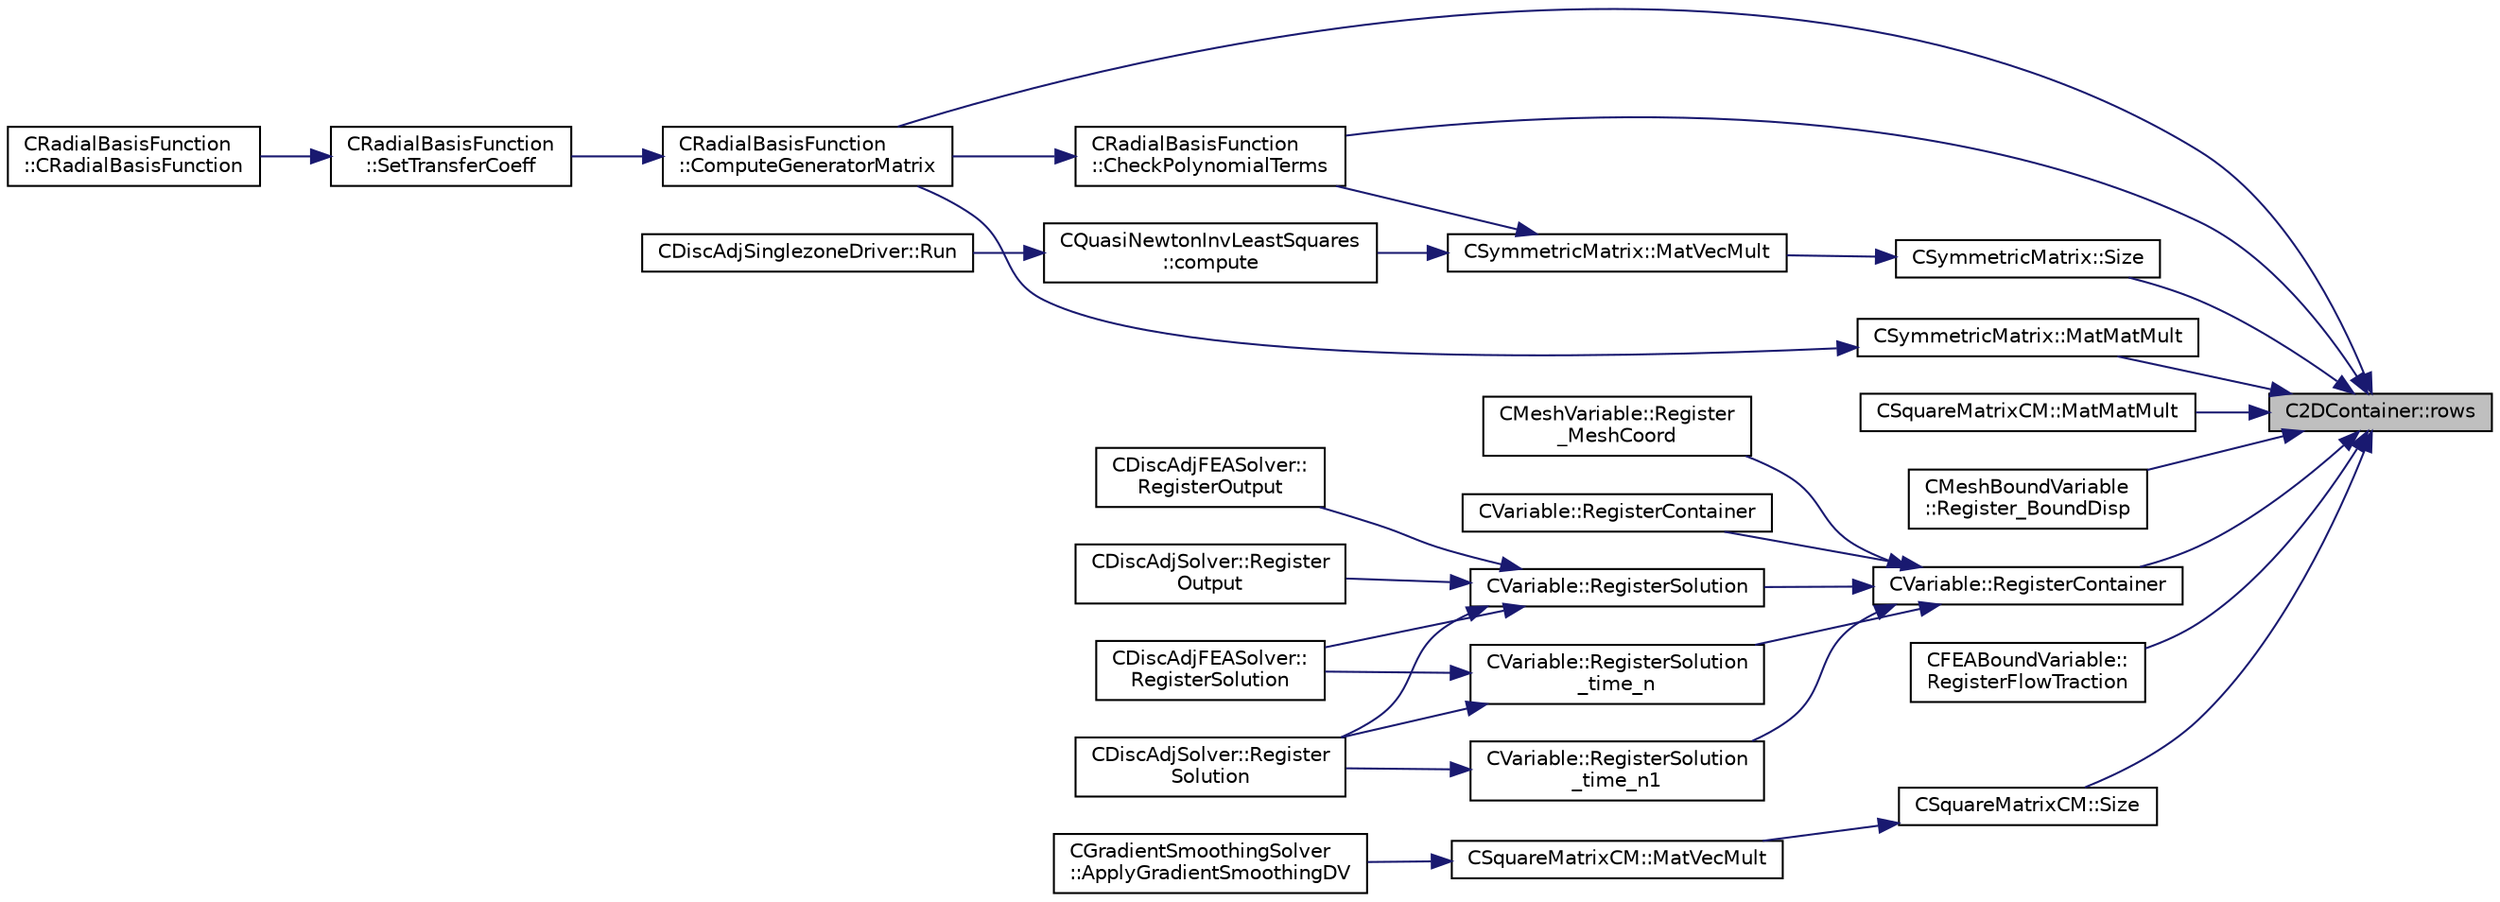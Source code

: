 digraph "C2DContainer::rows"
{
 // LATEX_PDF_SIZE
  edge [fontname="Helvetica",fontsize="10",labelfontname="Helvetica",labelfontsize="10"];
  node [fontname="Helvetica",fontsize="10",shape=record];
  rankdir="RL";
  Node1 [label="C2DContainer::rows",height=0.2,width=0.4,color="black", fillcolor="grey75", style="filled", fontcolor="black",tooltip=" "];
  Node1 -> Node2 [dir="back",color="midnightblue",fontsize="10",style="solid",fontname="Helvetica"];
  Node2 [label="CRadialBasisFunction\l::CheckPolynomialTerms",height=0.2,width=0.4,color="black", fillcolor="white", style="filled",URL="$classCRadialBasisFunction.html#acb85b2dcb15592710a123cd6cc3b6318",tooltip="If the polynomial term is included in the interpolation, and the points lie on a plane,..."];
  Node2 -> Node3 [dir="back",color="midnightblue",fontsize="10",style="solid",fontname="Helvetica"];
  Node3 [label="CRadialBasisFunction\l::ComputeGeneratorMatrix",height=0.2,width=0.4,color="black", fillcolor="white", style="filled",URL="$classCRadialBasisFunction.html#a2af4b57e0f1738a776fdcdcf1be79bf9",tooltip="Compute the RBF \"generator\" matrix with or without polynomial terms."];
  Node3 -> Node4 [dir="back",color="midnightblue",fontsize="10",style="solid",fontname="Helvetica"];
  Node4 [label="CRadialBasisFunction\l::SetTransferCoeff",height=0.2,width=0.4,color="black", fillcolor="white", style="filled",URL="$classCRadialBasisFunction.html#a844247f08e8b5e91bbe6e08dd3830fea",tooltip="Set up transfer matrix defining relation between two meshes."];
  Node4 -> Node5 [dir="back",color="midnightblue",fontsize="10",style="solid",fontname="Helvetica"];
  Node5 [label="CRadialBasisFunction\l::CRadialBasisFunction",height=0.2,width=0.4,color="black", fillcolor="white", style="filled",URL="$classCRadialBasisFunction.html#a24d9b5599b680645da7313d755740db4",tooltip="Constructor of the class."];
  Node1 -> Node3 [dir="back",color="midnightblue",fontsize="10",style="solid",fontname="Helvetica"];
  Node1 -> Node6 [dir="back",color="midnightblue",fontsize="10",style="solid",fontname="Helvetica"];
  Node6 [label="CSymmetricMatrix::MatMatMult",height=0.2,width=0.4,color="black", fillcolor="white", style="filled",URL="$classCSymmetricMatrix.html#aaf18d5329bf4959d6000c3a5cf2f65b3",tooltip=" "];
  Node6 -> Node3 [dir="back",color="midnightblue",fontsize="10",style="solid",fontname="Helvetica"];
  Node1 -> Node7 [dir="back",color="midnightblue",fontsize="10",style="solid",fontname="Helvetica"];
  Node7 [label="CSquareMatrixCM::MatMatMult",height=0.2,width=0.4,color="black", fillcolor="white", style="filled",URL="$classCSquareMatrixCM.html#ab3772833a65cff0dd43c28d81bd55d17",tooltip="Function, which carries out the matrix produc of the current matrix with mat_in and stores the result..."];
  Node1 -> Node8 [dir="back",color="midnightblue",fontsize="10",style="solid",fontname="Helvetica"];
  Node8 [label="CMeshBoundVariable\l::Register_BoundDisp",height=0.2,width=0.4,color="black", fillcolor="white", style="filled",URL="$classCMeshBoundVariable.html#afc63f4aa6043645ccbe003d95c5ec9ae",tooltip="Register the boundary displacements of the mesh."];
  Node1 -> Node9 [dir="back",color="midnightblue",fontsize="10",style="solid",fontname="Helvetica"];
  Node9 [label="CVariable::RegisterContainer",height=0.2,width=0.4,color="black", fillcolor="white", style="filled",URL="$classCVariable.html#af1541ca69d90ce4edb06d587b3295504",tooltip=" "];
  Node9 -> Node10 [dir="back",color="midnightblue",fontsize="10",style="solid",fontname="Helvetica"];
  Node10 [label="CMeshVariable::Register\l_MeshCoord",height=0.2,width=0.4,color="black", fillcolor="white", style="filled",URL="$classCMeshVariable.html#a320fadcc929e02dbd68af9496766cfb9",tooltip="Register the reference coordinates of the mesh."];
  Node9 -> Node11 [dir="back",color="midnightblue",fontsize="10",style="solid",fontname="Helvetica"];
  Node11 [label="CVariable::RegisterContainer",height=0.2,width=0.4,color="black", fillcolor="white", style="filled",URL="$classCVariable.html#ae468aa2df3c76d3d5233986d377685da",tooltip=" "];
  Node9 -> Node12 [dir="back",color="midnightblue",fontsize="10",style="solid",fontname="Helvetica"];
  Node12 [label="CVariable::RegisterSolution",height=0.2,width=0.4,color="black", fillcolor="white", style="filled",URL="$classCVariable.html#ac7c3250fb186e2e086faac63fa5b3f64",tooltip="Register the variables in the solution array as input/output variable."];
  Node12 -> Node13 [dir="back",color="midnightblue",fontsize="10",style="solid",fontname="Helvetica"];
  Node13 [label="CDiscAdjSolver::Register\lOutput",height=0.2,width=0.4,color="black", fillcolor="white", style="filled",URL="$classCDiscAdjSolver.html#ab6592e845c8a040daa892707b0ac57d6",tooltip="Performs the preprocessing of the adjoint AD-based solver. Registers all necessary variables that are..."];
  Node12 -> Node14 [dir="back",color="midnightblue",fontsize="10",style="solid",fontname="Helvetica"];
  Node14 [label="CDiscAdjFEASolver::\lRegisterOutput",height=0.2,width=0.4,color="black", fillcolor="white", style="filled",URL="$classCDiscAdjFEASolver.html#a0491576fb4124a76ed2e33fcd30a36c4",tooltip="Performs the preprocessing of the adjoint AD-based solver. Registers all necessary variables that are..."];
  Node12 -> Node15 [dir="back",color="midnightblue",fontsize="10",style="solid",fontname="Helvetica"];
  Node15 [label="CDiscAdjSolver::Register\lSolution",height=0.2,width=0.4,color="black", fillcolor="white", style="filled",URL="$classCDiscAdjSolver.html#a00f168c587fac0143133047806825b72",tooltip="Performs the preprocessing of the adjoint AD-based solver. Registers all necessary variables on the t..."];
  Node12 -> Node16 [dir="back",color="midnightblue",fontsize="10",style="solid",fontname="Helvetica"];
  Node16 [label="CDiscAdjFEASolver::\lRegisterSolution",height=0.2,width=0.4,color="black", fillcolor="white", style="filled",URL="$classCDiscAdjFEASolver.html#a0303d2bff985ee50e087153a6f5d4b15",tooltip="Performs the preprocessing of the adjoint AD-based solver. Registers all necessary variables on the t..."];
  Node9 -> Node17 [dir="back",color="midnightblue",fontsize="10",style="solid",fontname="Helvetica"];
  Node17 [label="CVariable::RegisterSolution\l_time_n",height=0.2,width=0.4,color="black", fillcolor="white", style="filled",URL="$classCVariable.html#ac113d63fcfab8acd136a51fb7552b989",tooltip="Register the variables in the solution_time_n array as input/output variable."];
  Node17 -> Node15 [dir="back",color="midnightblue",fontsize="10",style="solid",fontname="Helvetica"];
  Node17 -> Node16 [dir="back",color="midnightblue",fontsize="10",style="solid",fontname="Helvetica"];
  Node9 -> Node18 [dir="back",color="midnightblue",fontsize="10",style="solid",fontname="Helvetica"];
  Node18 [label="CVariable::RegisterSolution\l_time_n1",height=0.2,width=0.4,color="black", fillcolor="white", style="filled",URL="$classCVariable.html#a1f67634b4f4b258b6ec0870e64850302",tooltip="Register the variables in the solution_time_n1 array as input/output variable."];
  Node18 -> Node15 [dir="back",color="midnightblue",fontsize="10",style="solid",fontname="Helvetica"];
  Node1 -> Node19 [dir="back",color="midnightblue",fontsize="10",style="solid",fontname="Helvetica"];
  Node19 [label="CFEABoundVariable::\lRegisterFlowTraction",height=0.2,width=0.4,color="black", fillcolor="white", style="filled",URL="$classCFEABoundVariable.html#ae3eb76c27f1ca02ab743861216229c5b",tooltip="Register the flow tractions as input variable."];
  Node1 -> Node20 [dir="back",color="midnightblue",fontsize="10",style="solid",fontname="Helvetica"];
  Node20 [label="CSymmetricMatrix::Size",height=0.2,width=0.4,color="black", fillcolor="white", style="filled",URL="$classCSymmetricMatrix.html#af477e6335954547a391398ac8a46754c",tooltip=" "];
  Node20 -> Node21 [dir="back",color="midnightblue",fontsize="10",style="solid",fontname="Helvetica"];
  Node21 [label="CSymmetricMatrix::MatVecMult",height=0.2,width=0.4,color="black", fillcolor="white", style="filled",URL="$classCSymmetricMatrix.html#a133eb094e8f94297c53e592b8917b803",tooltip=" "];
  Node21 -> Node2 [dir="back",color="midnightblue",fontsize="10",style="solid",fontname="Helvetica"];
  Node21 -> Node22 [dir="back",color="midnightblue",fontsize="10",style="solid",fontname="Helvetica"];
  Node22 [label="CQuasiNewtonInvLeastSquares\l::compute",height=0.2,width=0.4,color="black", fillcolor="white", style="filled",URL="$classCQuasiNewtonInvLeastSquares.html#a9cf36fbf61ace586d66282fca6cb8659",tooltip="Compute and return a new approximation."];
  Node22 -> Node23 [dir="back",color="midnightblue",fontsize="10",style="solid",fontname="Helvetica"];
  Node23 [label="CDiscAdjSinglezoneDriver::Run",height=0.2,width=0.4,color="black", fillcolor="white", style="filled",URL="$classCDiscAdjSinglezoneDriver.html#a8f953f7bd46ee86ade056068e5eb2419",tooltip="Run a single iteration of the discrete adjoint solver with a single zone."];
  Node1 -> Node24 [dir="back",color="midnightblue",fontsize="10",style="solid",fontname="Helvetica"];
  Node24 [label="CSquareMatrixCM::Size",height=0.2,width=0.4,color="black", fillcolor="white", style="filled",URL="$classCSquareMatrixCM.html#a3d05c1ef670b7f984d028d311afa4ace",tooltip="Function, which makes available the size of the matrix."];
  Node24 -> Node25 [dir="back",color="midnightblue",fontsize="10",style="solid",fontname="Helvetica"];
  Node25 [label="CSquareMatrixCM::MatVecMult",height=0.2,width=0.4,color="black", fillcolor="white", style="filled",URL="$classCSquareMatrixCM.html#a1970f2b29f0a9a16fe5959194e99479e",tooltip="Naive matrix-vector multiplication with general type."];
  Node25 -> Node26 [dir="back",color="midnightblue",fontsize="10",style="solid",fontname="Helvetica"];
  Node26 [label="CGradientSmoothingSolver\l::ApplyGradientSmoothingDV",height=0.2,width=0.4,color="black", fillcolor="white", style="filled",URL="$classCGradientSmoothingSolver.html#a443fb04934697664cd7defae114e6ef4",tooltip="All steps required for smoothing the whole system on DV level in an iterative way."];
}
